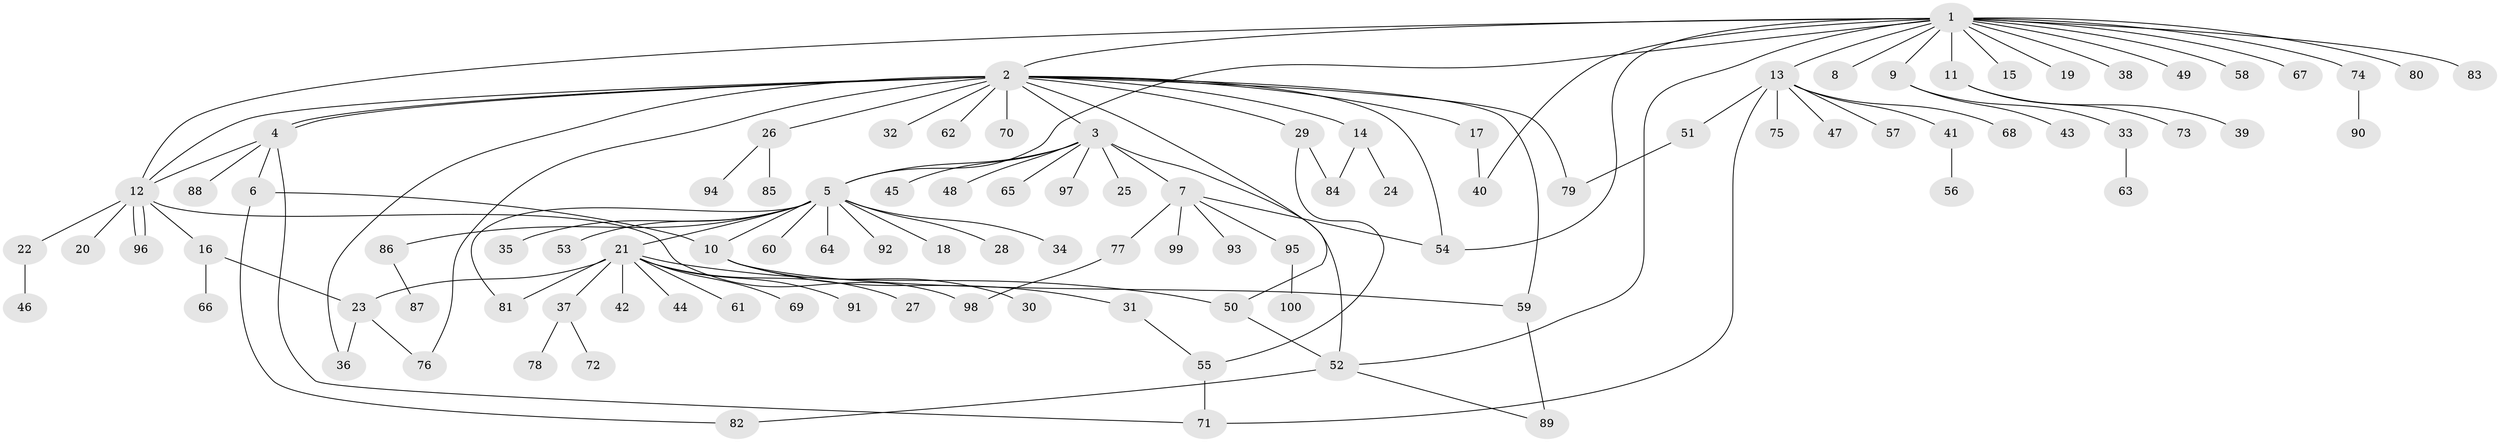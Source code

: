 // Generated by graph-tools (version 1.1) at 2025/11/02/21/25 10:11:08]
// undirected, 100 vertices, 124 edges
graph export_dot {
graph [start="1"]
  node [color=gray90,style=filled];
  1;
  2;
  3;
  4;
  5;
  6;
  7;
  8;
  9;
  10;
  11;
  12;
  13;
  14;
  15;
  16;
  17;
  18;
  19;
  20;
  21;
  22;
  23;
  24;
  25;
  26;
  27;
  28;
  29;
  30;
  31;
  32;
  33;
  34;
  35;
  36;
  37;
  38;
  39;
  40;
  41;
  42;
  43;
  44;
  45;
  46;
  47;
  48;
  49;
  50;
  51;
  52;
  53;
  54;
  55;
  56;
  57;
  58;
  59;
  60;
  61;
  62;
  63;
  64;
  65;
  66;
  67;
  68;
  69;
  70;
  71;
  72;
  73;
  74;
  75;
  76;
  77;
  78;
  79;
  80;
  81;
  82;
  83;
  84;
  85;
  86;
  87;
  88;
  89;
  90;
  91;
  92;
  93;
  94;
  95;
  96;
  97;
  98;
  99;
  100;
  1 -- 2;
  1 -- 5;
  1 -- 8;
  1 -- 9;
  1 -- 11;
  1 -- 12;
  1 -- 13;
  1 -- 15;
  1 -- 19;
  1 -- 38;
  1 -- 40;
  1 -- 49;
  1 -- 52;
  1 -- 54;
  1 -- 58;
  1 -- 67;
  1 -- 74;
  1 -- 80;
  1 -- 83;
  2 -- 3;
  2 -- 4;
  2 -- 4;
  2 -- 12;
  2 -- 14;
  2 -- 17;
  2 -- 26;
  2 -- 29;
  2 -- 32;
  2 -- 36;
  2 -- 50;
  2 -- 54;
  2 -- 59;
  2 -- 62;
  2 -- 70;
  2 -- 76;
  2 -- 79;
  3 -- 5;
  3 -- 7;
  3 -- 25;
  3 -- 45;
  3 -- 48;
  3 -- 52;
  3 -- 65;
  3 -- 97;
  4 -- 6;
  4 -- 12;
  4 -- 71;
  4 -- 88;
  5 -- 10;
  5 -- 18;
  5 -- 21;
  5 -- 28;
  5 -- 34;
  5 -- 35;
  5 -- 53;
  5 -- 60;
  5 -- 64;
  5 -- 81;
  5 -- 86;
  5 -- 92;
  6 -- 10;
  6 -- 82;
  7 -- 54;
  7 -- 77;
  7 -- 93;
  7 -- 95;
  7 -- 99;
  9 -- 33;
  9 -- 43;
  10 -- 30;
  10 -- 31;
  10 -- 59;
  11 -- 39;
  11 -- 73;
  12 -- 16;
  12 -- 20;
  12 -- 22;
  12 -- 96;
  12 -- 96;
  12 -- 98;
  13 -- 41;
  13 -- 47;
  13 -- 51;
  13 -- 57;
  13 -- 68;
  13 -- 71;
  13 -- 75;
  14 -- 24;
  14 -- 84;
  16 -- 23;
  16 -- 66;
  17 -- 40;
  21 -- 23;
  21 -- 27;
  21 -- 37;
  21 -- 42;
  21 -- 44;
  21 -- 50;
  21 -- 61;
  21 -- 69;
  21 -- 81;
  21 -- 91;
  22 -- 46;
  23 -- 36;
  23 -- 76;
  26 -- 85;
  26 -- 94;
  29 -- 55;
  29 -- 84;
  31 -- 55;
  33 -- 63;
  37 -- 72;
  37 -- 78;
  41 -- 56;
  50 -- 52;
  51 -- 79;
  52 -- 82;
  52 -- 89;
  55 -- 71;
  59 -- 89;
  74 -- 90;
  77 -- 98;
  86 -- 87;
  95 -- 100;
}
